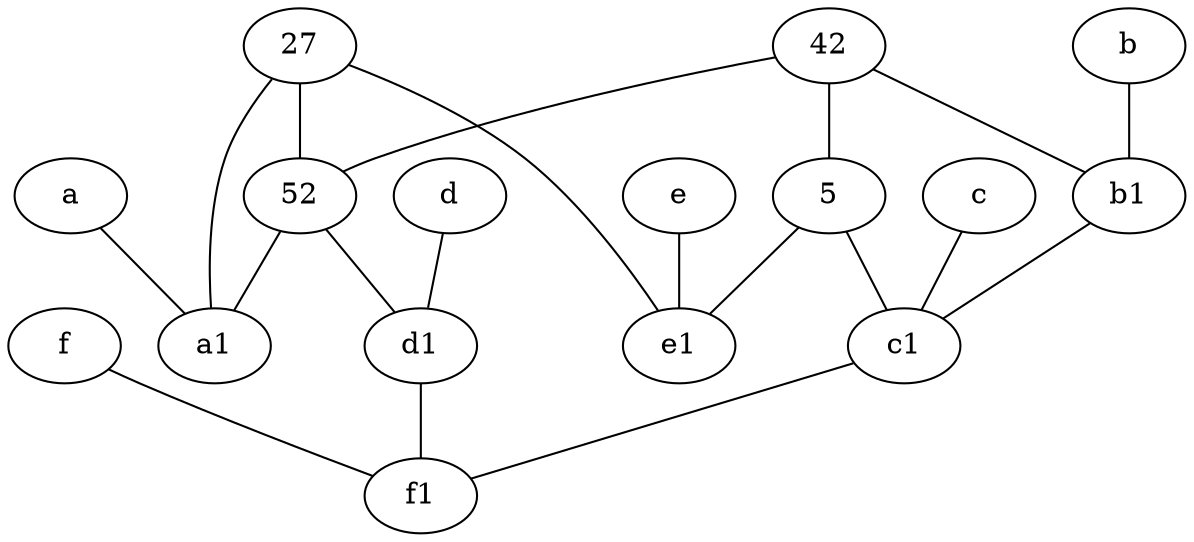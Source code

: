 graph {
	node [labelfontsize=50]
	b [labelfontsize=50 pos="10,4!"]
	d1 [labelfontsize=50 pos="3,5!"]
	a1 [labelfontsize=50 pos="8,3!"]
	d [labelfontsize=50 pos="2,5!"]
	f [labelfontsize=50 pos="3,9!"]
	52 [labelfontsize=50]
	27 [labelfontsize=50]
	5 [labelfontsize=50]
	a [labelfontsize=50 pos="8,2!"]
	f1 [labelfontsize=50 pos="3,8!"]
	c [labelfontsize=50 pos="4.5,2!"]
	b1 [labelfontsize=50 pos="9,4!"]
	42 [labelfontsize=50]
	e1 [labelfontsize=50 pos="7,7!"]
	e [labelfontsize=50 pos="7,9!"]
	c1 [labelfontsize=50 pos="4.5,3!"]
	b -- b1
	a -- a1
	b1 -- c1
	5 -- e1
	42 -- 5
	c1 -- f1
	27 -- a1
	e -- e1
	42 -- 52
	52 -- a1
	d -- d1
	d1 -- f1
	f -- f1
	27 -- 52
	42 -- b1
	5 -- c1
	52 -- d1
	27 -- e1
	c -- c1
}
